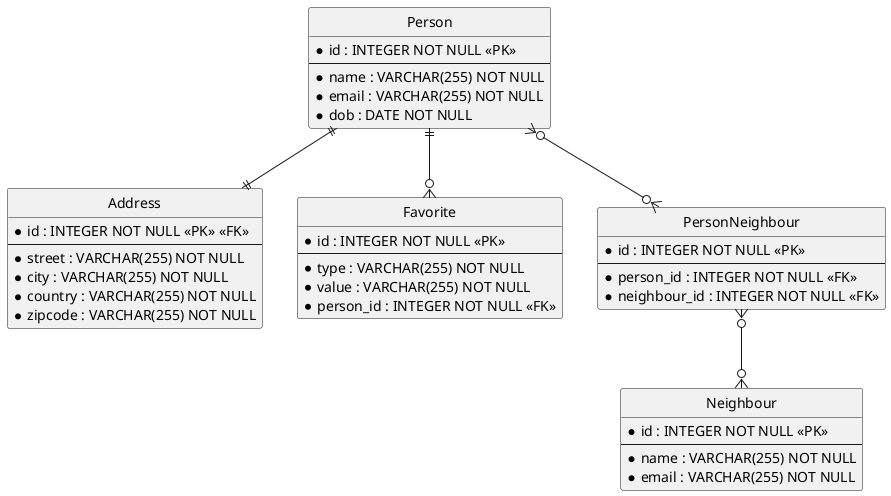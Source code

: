 @startuml ER Diagram

hide circle

entity "Person" {
  * id : INTEGER NOT NULL <<PK>>
  --
  * name : VARCHAR(255) NOT NULL
  * email : VARCHAR(255) NOT NULL
  * dob : DATE NOT NULL
}

entity "Address" {
  * id : INTEGER NOT NULL <<PK>> <<FK>>
  --
  * street : VARCHAR(255) NOT NULL
  * city : VARCHAR(255) NOT NULL
  * country : VARCHAR(255) NOT NULL
  * zipcode : VARCHAR(255) NOT NULL
}

entity "Favorite" {
  * id : INTEGER NOT NULL <<PK>>
  --
  * type : VARCHAR(255) NOT NULL
  * value : VARCHAR(255) NOT NULL
  * person_id : INTEGER NOT NULL <<FK>>
}

entity "PersonNeighbour" {
  * id : INTEGER NOT NULL <<PK>>
  --
  * person_id : INTEGER NOT NULL <<FK>>
  * neighbour_id : INTEGER NOT NULL <<FK>>
}

entity "Neighbour" {
  * id : INTEGER NOT NULL <<PK>>
  --
  * name : VARCHAR(255) NOT NULL
  * email : VARCHAR(255) NOT NULL
}

Person ||--o{ Favorite
Person ||--|| Address

Person }o--o{ PersonNeighbour
PersonNeighbour }o--o{ Neighbour
@enduml